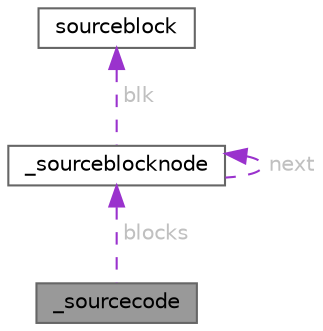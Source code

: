 digraph "_sourcecode"
{
 // LATEX_PDF_SIZE
  bgcolor="transparent";
  edge [fontname=Helvetica,fontsize=10,labelfontname=Helvetica,labelfontsize=10];
  node [fontname=Helvetica,fontsize=10,shape=box,height=0.2,width=0.4];
  Node1 [label="_sourcecode",height=0.2,width=0.4,color="gray40", fillcolor="grey60", style="filled", fontcolor="black",tooltip=" "];
  Node2 -> Node1 [dir="back",color="darkorchid3",style="dashed",label=" blocks",fontcolor="grey" ];
  Node2 [label="_sourceblocknode",height=0.2,width=0.4,color="gray40", fillcolor="white", style="filled",URL="$struct__sourceblocknode.html",tooltip=" "];
  Node3 -> Node2 [dir="back",color="darkorchid3",style="dashed",label=" blk",fontcolor="grey" ];
  Node3 [label="sourceblock",height=0.2,width=0.4,color="gray40", fillcolor="white", style="filled",URL="$structsourceblock.html",tooltip=" "];
  Node2 -> Node2 [dir="back",color="darkorchid3",style="dashed",label=" next",fontcolor="grey" ];
}

